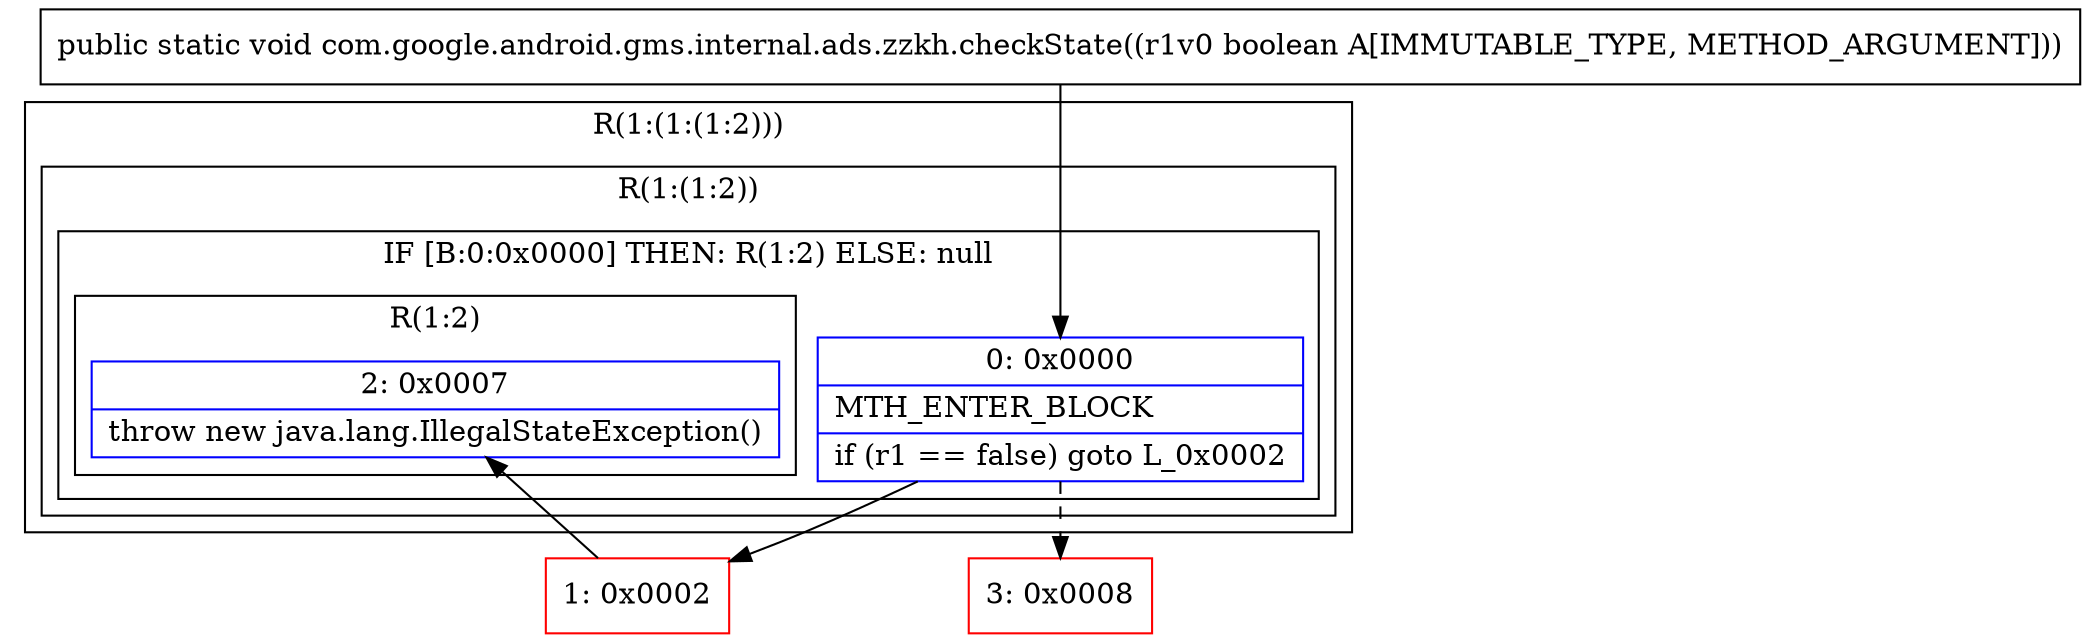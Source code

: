 digraph "CFG forcom.google.android.gms.internal.ads.zzkh.checkState(Z)V" {
subgraph cluster_Region_21351867 {
label = "R(1:(1:(1:2)))";
node [shape=record,color=blue];
subgraph cluster_Region_2145469509 {
label = "R(1:(1:2))";
node [shape=record,color=blue];
subgraph cluster_IfRegion_961145192 {
label = "IF [B:0:0x0000] THEN: R(1:2) ELSE: null";
node [shape=record,color=blue];
Node_0 [shape=record,label="{0\:\ 0x0000|MTH_ENTER_BLOCK\l|if (r1 == false) goto L_0x0002\l}"];
subgraph cluster_Region_1623835808 {
label = "R(1:2)";
node [shape=record,color=blue];
Node_2 [shape=record,label="{2\:\ 0x0007|throw new java.lang.IllegalStateException()\l}"];
}
}
}
}
Node_1 [shape=record,color=red,label="{1\:\ 0x0002}"];
Node_3 [shape=record,color=red,label="{3\:\ 0x0008}"];
MethodNode[shape=record,label="{public static void com.google.android.gms.internal.ads.zzkh.checkState((r1v0 boolean A[IMMUTABLE_TYPE, METHOD_ARGUMENT])) }"];
MethodNode -> Node_0;
Node_0 -> Node_1;
Node_0 -> Node_3[style=dashed];
Node_1 -> Node_2;
}

